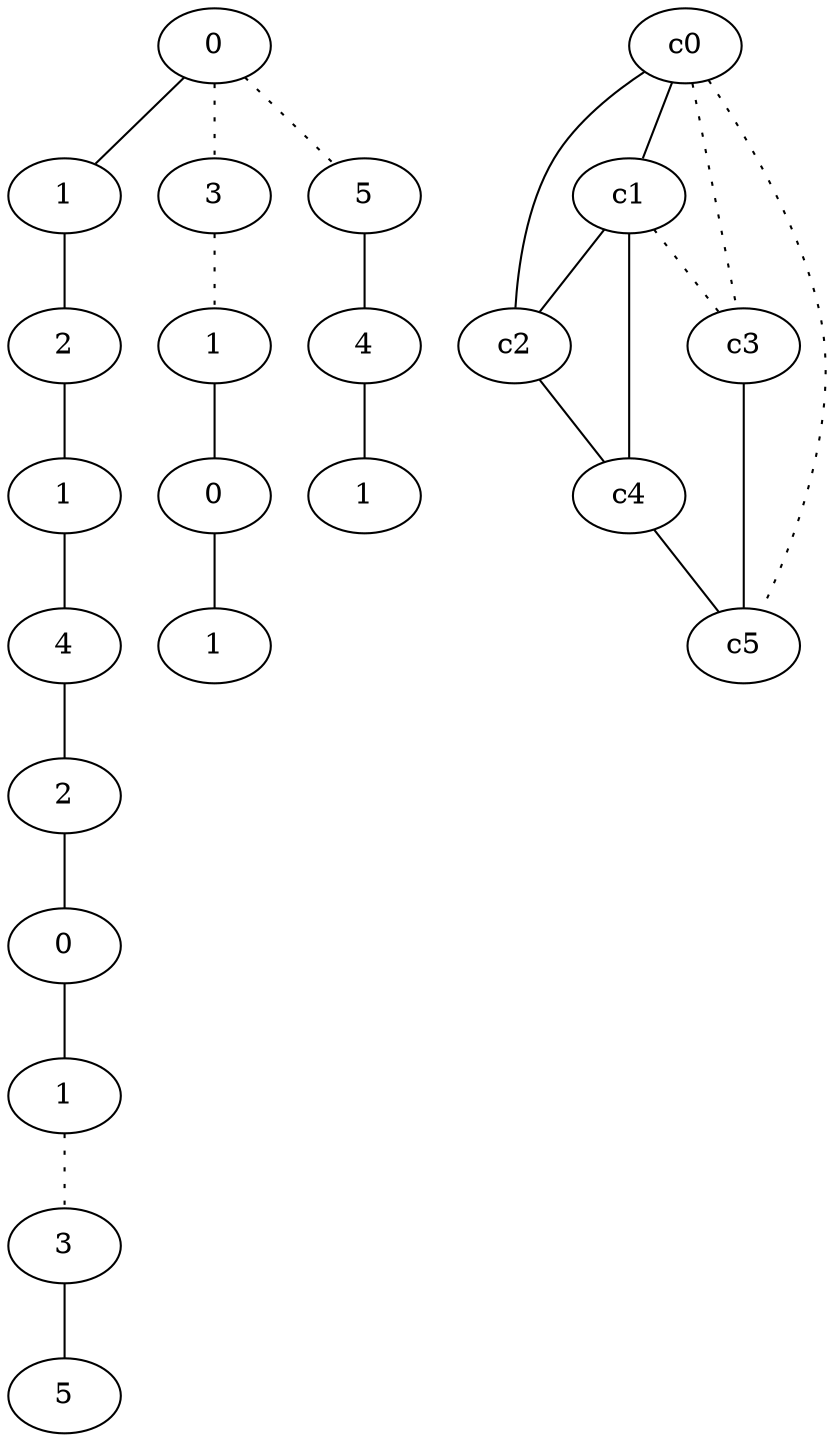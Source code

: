 graph {
a0[label=0];
a1[label=1];
a2[label=2];
a3[label=1];
a4[label=4];
a5[label=2];
a6[label=0];
a7[label=1];
a8[label=3];
a9[label=5];
a10[label=3];
a11[label=1];
a12[label=0];
a13[label=1];
a14[label=5];
a15[label=4];
a16[label=1];
a0 -- a1;
a0 -- a10 [style=dotted];
a0 -- a14 [style=dotted];
a1 -- a2;
a2 -- a3;
a3 -- a4;
a4 -- a5;
a5 -- a6;
a6 -- a7;
a7 -- a8 [style=dotted];
a8 -- a9;
a10 -- a11 [style=dotted];
a11 -- a12;
a12 -- a13;
a14 -- a15;
a15 -- a16;
c0 -- c1;
c0 -- c2;
c0 -- c3 [style=dotted];
c0 -- c5 [style=dotted];
c1 -- c2;
c1 -- c3 [style=dotted];
c1 -- c4;
c2 -- c4;
c3 -- c5;
c4 -- c5;
}
